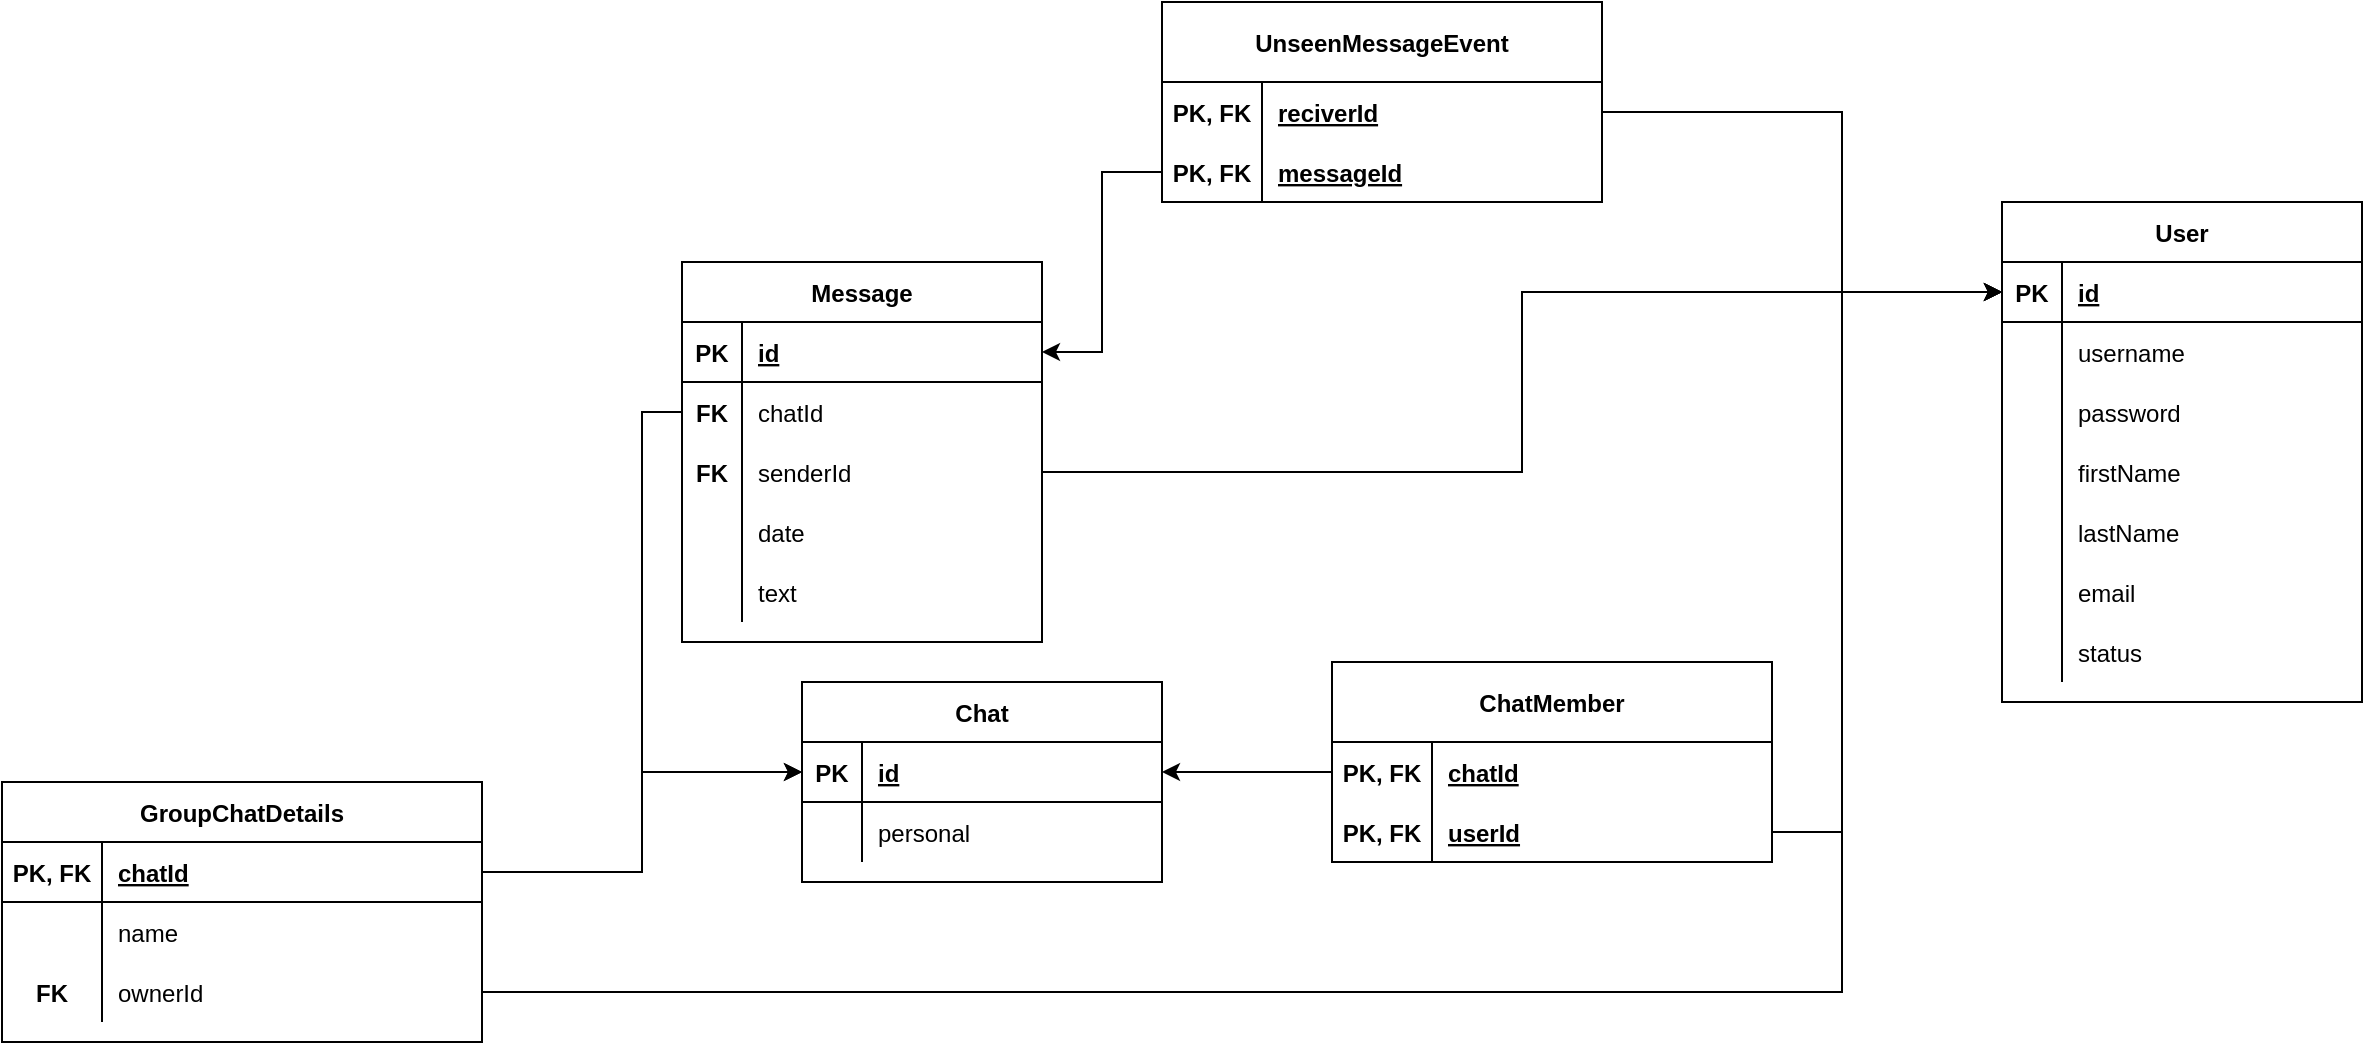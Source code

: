 <mxfile version="19.0.3" type="device"><diagram id="R2lEEEUBdFMjLlhIrx00" name="Page-1"><mxGraphModel dx="2297" dy="922" grid="1" gridSize="10" guides="1" tooltips="1" connect="1" arrows="1" fold="1" page="1" pageScale="1" pageWidth="850" pageHeight="1100" math="0" shadow="0" extFonts="Permanent Marker^https://fonts.googleapis.com/css?family=Permanent+Marker"><root><mxCell id="0"/><mxCell id="1" parent="0"/><mxCell id="0BBCe0o2jld1EMY0vSnh-1" value="Chat" style="shape=table;startSize=30;container=1;collapsible=1;childLayout=tableLayout;fixedRows=1;rowLines=0;fontStyle=1;align=center;resizeLast=1;" vertex="1" parent="1"><mxGeometry x="160" y="400" width="180" height="100" as="geometry"/></mxCell><mxCell id="0BBCe0o2jld1EMY0vSnh-2" value="" style="shape=tableRow;horizontal=0;startSize=0;swimlaneHead=0;swimlaneBody=0;fillColor=none;collapsible=0;dropTarget=0;points=[[0,0.5],[1,0.5]];portConstraint=eastwest;top=0;left=0;right=0;bottom=1;" vertex="1" parent="0BBCe0o2jld1EMY0vSnh-1"><mxGeometry y="30" width="180" height="30" as="geometry"/></mxCell><mxCell id="0BBCe0o2jld1EMY0vSnh-3" value="PK" style="shape=partialRectangle;connectable=0;fillColor=none;top=0;left=0;bottom=0;right=0;fontStyle=1;overflow=hidden;" vertex="1" parent="0BBCe0o2jld1EMY0vSnh-2"><mxGeometry width="30" height="30" as="geometry"><mxRectangle width="30" height="30" as="alternateBounds"/></mxGeometry></mxCell><mxCell id="0BBCe0o2jld1EMY0vSnh-4" value="id" style="shape=partialRectangle;connectable=0;fillColor=none;top=0;left=0;bottom=0;right=0;align=left;spacingLeft=6;fontStyle=5;overflow=hidden;" vertex="1" parent="0BBCe0o2jld1EMY0vSnh-2"><mxGeometry x="30" width="150" height="30" as="geometry"><mxRectangle width="150" height="30" as="alternateBounds"/></mxGeometry></mxCell><mxCell id="0BBCe0o2jld1EMY0vSnh-5" value="" style="shape=tableRow;horizontal=0;startSize=0;swimlaneHead=0;swimlaneBody=0;fillColor=none;collapsible=0;dropTarget=0;points=[[0,0.5],[1,0.5]];portConstraint=eastwest;top=0;left=0;right=0;bottom=0;" vertex="1" parent="0BBCe0o2jld1EMY0vSnh-1"><mxGeometry y="60" width="180" height="30" as="geometry"/></mxCell><mxCell id="0BBCe0o2jld1EMY0vSnh-6" value="" style="shape=partialRectangle;connectable=0;fillColor=none;top=0;left=0;bottom=0;right=0;editable=1;overflow=hidden;" vertex="1" parent="0BBCe0o2jld1EMY0vSnh-5"><mxGeometry width="30" height="30" as="geometry"><mxRectangle width="30" height="30" as="alternateBounds"/></mxGeometry></mxCell><mxCell id="0BBCe0o2jld1EMY0vSnh-7" value="personal" style="shape=partialRectangle;connectable=0;fillColor=none;top=0;left=0;bottom=0;right=0;align=left;spacingLeft=6;overflow=hidden;" vertex="1" parent="0BBCe0o2jld1EMY0vSnh-5"><mxGeometry x="30" width="150" height="30" as="geometry"><mxRectangle width="150" height="30" as="alternateBounds"/></mxGeometry></mxCell><mxCell id="0BBCe0o2jld1EMY0vSnh-14" value="ChatMember" style="shape=table;startSize=40;container=1;collapsible=1;childLayout=tableLayout;fixedRows=1;rowLines=0;fontStyle=1;align=center;resizeLast=1;" vertex="1" parent="1"><mxGeometry x="425" y="390" width="220" height="100" as="geometry"/></mxCell><mxCell id="0BBCe0o2jld1EMY0vSnh-21" value="" style="shape=tableRow;horizontal=0;startSize=0;swimlaneHead=0;swimlaneBody=0;fillColor=none;collapsible=0;dropTarget=0;points=[[0,0.5],[1,0.5]];portConstraint=eastwest;top=0;left=0;right=0;bottom=0;" vertex="1" parent="0BBCe0o2jld1EMY0vSnh-14"><mxGeometry y="40" width="220" height="30" as="geometry"/></mxCell><mxCell id="0BBCe0o2jld1EMY0vSnh-22" value="PK, FK" style="shape=partialRectangle;connectable=0;fillColor=none;top=0;left=0;bottom=0;right=0;editable=1;overflow=hidden;fontStyle=1" vertex="1" parent="0BBCe0o2jld1EMY0vSnh-21"><mxGeometry width="50" height="30" as="geometry"><mxRectangle width="50" height="30" as="alternateBounds"/></mxGeometry></mxCell><mxCell id="0BBCe0o2jld1EMY0vSnh-23" value="chatId" style="shape=partialRectangle;connectable=0;fillColor=none;top=0;left=0;bottom=0;right=0;align=left;spacingLeft=6;overflow=hidden;fontStyle=5" vertex="1" parent="0BBCe0o2jld1EMY0vSnh-21"><mxGeometry x="50" width="170" height="30" as="geometry"><mxRectangle width="170" height="30" as="alternateBounds"/></mxGeometry></mxCell><mxCell id="0BBCe0o2jld1EMY0vSnh-15" value="" style="shape=tableRow;horizontal=0;startSize=0;swimlaneHead=0;swimlaneBody=0;fillColor=none;collapsible=0;dropTarget=0;points=[[0,0.5],[1,0.5]];portConstraint=eastwest;top=0;left=0;right=0;bottom=1;" vertex="1" parent="0BBCe0o2jld1EMY0vSnh-14"><mxGeometry y="70" width="220" height="30" as="geometry"/></mxCell><mxCell id="0BBCe0o2jld1EMY0vSnh-16" value="PK, FK" style="shape=partialRectangle;connectable=0;fillColor=none;top=0;left=0;bottom=0;right=0;fontStyle=1;overflow=hidden;" vertex="1" parent="0BBCe0o2jld1EMY0vSnh-15"><mxGeometry width="50" height="30" as="geometry"><mxRectangle width="50" height="30" as="alternateBounds"/></mxGeometry></mxCell><mxCell id="0BBCe0o2jld1EMY0vSnh-17" value="userId" style="shape=partialRectangle;connectable=0;fillColor=none;top=0;left=0;bottom=0;right=0;align=left;spacingLeft=6;fontStyle=5;overflow=hidden;" vertex="1" parent="0BBCe0o2jld1EMY0vSnh-15"><mxGeometry x="50" width="170" height="30" as="geometry"><mxRectangle width="170" height="30" as="alternateBounds"/></mxGeometry></mxCell><mxCell id="0BBCe0o2jld1EMY0vSnh-24" value="GroupChatDetails" style="shape=table;startSize=30;container=1;collapsible=1;childLayout=tableLayout;fixedRows=1;rowLines=0;fontStyle=1;align=center;resizeLast=1;" vertex="1" parent="1"><mxGeometry x="-240" y="450" width="240" height="130" as="geometry"/></mxCell><mxCell id="0BBCe0o2jld1EMY0vSnh-25" value="" style="shape=tableRow;horizontal=0;startSize=0;swimlaneHead=0;swimlaneBody=0;fillColor=none;collapsible=0;dropTarget=0;points=[[0,0.5],[1,0.5]];portConstraint=eastwest;top=0;left=0;right=0;bottom=1;" vertex="1" parent="0BBCe0o2jld1EMY0vSnh-24"><mxGeometry y="30" width="240" height="30" as="geometry"/></mxCell><mxCell id="0BBCe0o2jld1EMY0vSnh-26" value="PK, FK" style="shape=partialRectangle;connectable=0;fillColor=none;top=0;left=0;bottom=0;right=0;fontStyle=1;overflow=hidden;" vertex="1" parent="0BBCe0o2jld1EMY0vSnh-25"><mxGeometry width="50" height="30" as="geometry"><mxRectangle width="50" height="30" as="alternateBounds"/></mxGeometry></mxCell><mxCell id="0BBCe0o2jld1EMY0vSnh-27" value="chatId" style="shape=partialRectangle;connectable=0;fillColor=none;top=0;left=0;bottom=0;right=0;align=left;spacingLeft=6;fontStyle=5;overflow=hidden;" vertex="1" parent="0BBCe0o2jld1EMY0vSnh-25"><mxGeometry x="50" width="190" height="30" as="geometry"><mxRectangle width="190" height="30" as="alternateBounds"/></mxGeometry></mxCell><mxCell id="0BBCe0o2jld1EMY0vSnh-28" value="" style="shape=tableRow;horizontal=0;startSize=0;swimlaneHead=0;swimlaneBody=0;fillColor=none;collapsible=0;dropTarget=0;points=[[0,0.5],[1,0.5]];portConstraint=eastwest;top=0;left=0;right=0;bottom=0;" vertex="1" parent="0BBCe0o2jld1EMY0vSnh-24"><mxGeometry y="60" width="240" height="30" as="geometry"/></mxCell><mxCell id="0BBCe0o2jld1EMY0vSnh-29" value="" style="shape=partialRectangle;connectable=0;fillColor=none;top=0;left=0;bottom=0;right=0;editable=1;overflow=hidden;" vertex="1" parent="0BBCe0o2jld1EMY0vSnh-28"><mxGeometry width="50" height="30" as="geometry"><mxRectangle width="50" height="30" as="alternateBounds"/></mxGeometry></mxCell><mxCell id="0BBCe0o2jld1EMY0vSnh-30" value="name" style="shape=partialRectangle;connectable=0;fillColor=none;top=0;left=0;bottom=0;right=0;align=left;spacingLeft=6;overflow=hidden;" vertex="1" parent="0BBCe0o2jld1EMY0vSnh-28"><mxGeometry x="50" width="190" height="30" as="geometry"><mxRectangle width="190" height="30" as="alternateBounds"/></mxGeometry></mxCell><mxCell id="0BBCe0o2jld1EMY0vSnh-31" value="" style="shape=tableRow;horizontal=0;startSize=0;swimlaneHead=0;swimlaneBody=0;fillColor=none;collapsible=0;dropTarget=0;points=[[0,0.5],[1,0.5]];portConstraint=eastwest;top=0;left=0;right=0;bottom=0;" vertex="1" parent="0BBCe0o2jld1EMY0vSnh-24"><mxGeometry y="90" width="240" height="30" as="geometry"/></mxCell><mxCell id="0BBCe0o2jld1EMY0vSnh-32" value="FK" style="shape=partialRectangle;connectable=0;fillColor=none;top=0;left=0;bottom=0;right=0;editable=1;overflow=hidden;fontStyle=1" vertex="1" parent="0BBCe0o2jld1EMY0vSnh-31"><mxGeometry width="50" height="30" as="geometry"><mxRectangle width="50" height="30" as="alternateBounds"/></mxGeometry></mxCell><mxCell id="0BBCe0o2jld1EMY0vSnh-33" value="ownerId" style="shape=partialRectangle;connectable=0;fillColor=none;top=0;left=0;bottom=0;right=0;align=left;spacingLeft=6;overflow=hidden;" vertex="1" parent="0BBCe0o2jld1EMY0vSnh-31"><mxGeometry x="50" width="190" height="30" as="geometry"><mxRectangle width="190" height="30" as="alternateBounds"/></mxGeometry></mxCell><mxCell id="0BBCe0o2jld1EMY0vSnh-34" value="Message" style="shape=table;startSize=30;container=1;collapsible=1;childLayout=tableLayout;fixedRows=1;rowLines=0;fontStyle=1;align=center;resizeLast=1;" vertex="1" parent="1"><mxGeometry x="100" y="190" width="180" height="190" as="geometry"/></mxCell><mxCell id="0BBCe0o2jld1EMY0vSnh-35" value="" style="shape=tableRow;horizontal=0;startSize=0;swimlaneHead=0;swimlaneBody=0;fillColor=none;collapsible=0;dropTarget=0;points=[[0,0.5],[1,0.5]];portConstraint=eastwest;top=0;left=0;right=0;bottom=1;" vertex="1" parent="0BBCe0o2jld1EMY0vSnh-34"><mxGeometry y="30" width="180" height="30" as="geometry"/></mxCell><mxCell id="0BBCe0o2jld1EMY0vSnh-36" value="PK" style="shape=partialRectangle;connectable=0;fillColor=none;top=0;left=0;bottom=0;right=0;fontStyle=1;overflow=hidden;" vertex="1" parent="0BBCe0o2jld1EMY0vSnh-35"><mxGeometry width="30" height="30" as="geometry"><mxRectangle width="30" height="30" as="alternateBounds"/></mxGeometry></mxCell><mxCell id="0BBCe0o2jld1EMY0vSnh-37" value="id" style="shape=partialRectangle;connectable=0;fillColor=none;top=0;left=0;bottom=0;right=0;align=left;spacingLeft=6;fontStyle=5;overflow=hidden;" vertex="1" parent="0BBCe0o2jld1EMY0vSnh-35"><mxGeometry x="30" width="150" height="30" as="geometry"><mxRectangle width="150" height="30" as="alternateBounds"/></mxGeometry></mxCell><mxCell id="0BBCe0o2jld1EMY0vSnh-38" value="" style="shape=tableRow;horizontal=0;startSize=0;swimlaneHead=0;swimlaneBody=0;fillColor=none;collapsible=0;dropTarget=0;points=[[0,0.5],[1,0.5]];portConstraint=eastwest;top=0;left=0;right=0;bottom=0;" vertex="1" parent="0BBCe0o2jld1EMY0vSnh-34"><mxGeometry y="60" width="180" height="30" as="geometry"/></mxCell><mxCell id="0BBCe0o2jld1EMY0vSnh-39" value="FK" style="shape=partialRectangle;connectable=0;fillColor=none;top=0;left=0;bottom=0;right=0;editable=1;overflow=hidden;fontStyle=1" vertex="1" parent="0BBCe0o2jld1EMY0vSnh-38"><mxGeometry width="30" height="30" as="geometry"><mxRectangle width="30" height="30" as="alternateBounds"/></mxGeometry></mxCell><mxCell id="0BBCe0o2jld1EMY0vSnh-40" value="chatId" style="shape=partialRectangle;connectable=0;fillColor=none;top=0;left=0;bottom=0;right=0;align=left;spacingLeft=6;overflow=hidden;" vertex="1" parent="0BBCe0o2jld1EMY0vSnh-38"><mxGeometry x="30" width="150" height="30" as="geometry"><mxRectangle width="150" height="30" as="alternateBounds"/></mxGeometry></mxCell><mxCell id="0BBCe0o2jld1EMY0vSnh-41" value="" style="shape=tableRow;horizontal=0;startSize=0;swimlaneHead=0;swimlaneBody=0;fillColor=none;collapsible=0;dropTarget=0;points=[[0,0.5],[1,0.5]];portConstraint=eastwest;top=0;left=0;right=0;bottom=0;" vertex="1" parent="0BBCe0o2jld1EMY0vSnh-34"><mxGeometry y="90" width="180" height="30" as="geometry"/></mxCell><mxCell id="0BBCe0o2jld1EMY0vSnh-42" value="FK" style="shape=partialRectangle;connectable=0;fillColor=none;top=0;left=0;bottom=0;right=0;editable=1;overflow=hidden;fontStyle=1" vertex="1" parent="0BBCe0o2jld1EMY0vSnh-41"><mxGeometry width="30" height="30" as="geometry"><mxRectangle width="30" height="30" as="alternateBounds"/></mxGeometry></mxCell><mxCell id="0BBCe0o2jld1EMY0vSnh-43" value="senderId" style="shape=partialRectangle;connectable=0;fillColor=none;top=0;left=0;bottom=0;right=0;align=left;spacingLeft=6;overflow=hidden;" vertex="1" parent="0BBCe0o2jld1EMY0vSnh-41"><mxGeometry x="30" width="150" height="30" as="geometry"><mxRectangle width="150" height="30" as="alternateBounds"/></mxGeometry></mxCell><mxCell id="0BBCe0o2jld1EMY0vSnh-45" value="" style="shape=tableRow;horizontal=0;startSize=0;swimlaneHead=0;swimlaneBody=0;fillColor=none;collapsible=0;dropTarget=0;points=[[0,0.5],[1,0.5]];portConstraint=eastwest;top=0;left=0;right=0;bottom=0;" vertex="1" parent="0BBCe0o2jld1EMY0vSnh-34"><mxGeometry y="120" width="180" height="30" as="geometry"/></mxCell><mxCell id="0BBCe0o2jld1EMY0vSnh-46" value="" style="shape=partialRectangle;connectable=0;fillColor=none;top=0;left=0;bottom=0;right=0;editable=1;overflow=hidden;" vertex="1" parent="0BBCe0o2jld1EMY0vSnh-45"><mxGeometry width="30" height="30" as="geometry"><mxRectangle width="30" height="30" as="alternateBounds"/></mxGeometry></mxCell><mxCell id="0BBCe0o2jld1EMY0vSnh-47" value="date" style="shape=partialRectangle;connectable=0;fillColor=none;top=0;left=0;bottom=0;right=0;align=left;spacingLeft=6;overflow=hidden;" vertex="1" parent="0BBCe0o2jld1EMY0vSnh-45"><mxGeometry x="30" width="150" height="30" as="geometry"><mxRectangle width="150" height="30" as="alternateBounds"/></mxGeometry></mxCell><mxCell id="0BBCe0o2jld1EMY0vSnh-49" value="" style="shape=tableRow;horizontal=0;startSize=0;swimlaneHead=0;swimlaneBody=0;fillColor=none;collapsible=0;dropTarget=0;points=[[0,0.5],[1,0.5]];portConstraint=eastwest;top=0;left=0;right=0;bottom=0;" vertex="1" parent="0BBCe0o2jld1EMY0vSnh-34"><mxGeometry y="150" width="180" height="30" as="geometry"/></mxCell><mxCell id="0BBCe0o2jld1EMY0vSnh-50" value="" style="shape=partialRectangle;connectable=0;fillColor=none;top=0;left=0;bottom=0;right=0;editable=1;overflow=hidden;" vertex="1" parent="0BBCe0o2jld1EMY0vSnh-49"><mxGeometry width="30" height="30" as="geometry"><mxRectangle width="30" height="30" as="alternateBounds"/></mxGeometry></mxCell><mxCell id="0BBCe0o2jld1EMY0vSnh-51" value="text" style="shape=partialRectangle;connectable=0;fillColor=none;top=0;left=0;bottom=0;right=0;align=left;spacingLeft=6;overflow=hidden;" vertex="1" parent="0BBCe0o2jld1EMY0vSnh-49"><mxGeometry x="30" width="150" height="30" as="geometry"><mxRectangle width="150" height="30" as="alternateBounds"/></mxGeometry></mxCell><mxCell id="0BBCe0o2jld1EMY0vSnh-68" value="UnseenMessageEvent" style="shape=table;startSize=40;container=1;collapsible=1;childLayout=tableLayout;fixedRows=1;rowLines=0;fontStyle=1;align=center;resizeLast=1;" vertex="1" parent="1"><mxGeometry x="340" y="60" width="220" height="100" as="geometry"/></mxCell><mxCell id="0BBCe0o2jld1EMY0vSnh-69" value="" style="shape=tableRow;horizontal=0;startSize=0;swimlaneHead=0;swimlaneBody=0;fillColor=none;collapsible=0;dropTarget=0;points=[[0,0.5],[1,0.5]];portConstraint=eastwest;top=0;left=0;right=0;bottom=0;" vertex="1" parent="0BBCe0o2jld1EMY0vSnh-68"><mxGeometry y="40" width="220" height="30" as="geometry"/></mxCell><mxCell id="0BBCe0o2jld1EMY0vSnh-70" value="PK, FK" style="shape=partialRectangle;connectable=0;fillColor=none;top=0;left=0;bottom=0;right=0;editable=1;overflow=hidden;fontStyle=1" vertex="1" parent="0BBCe0o2jld1EMY0vSnh-69"><mxGeometry width="50" height="30" as="geometry"><mxRectangle width="50" height="30" as="alternateBounds"/></mxGeometry></mxCell><mxCell id="0BBCe0o2jld1EMY0vSnh-71" value="reciverId" style="shape=partialRectangle;connectable=0;fillColor=none;top=0;left=0;bottom=0;right=0;align=left;spacingLeft=6;overflow=hidden;fontStyle=5" vertex="1" parent="0BBCe0o2jld1EMY0vSnh-69"><mxGeometry x="50" width="170" height="30" as="geometry"><mxRectangle width="170" height="30" as="alternateBounds"/></mxGeometry></mxCell><mxCell id="0BBCe0o2jld1EMY0vSnh-72" value="" style="shape=tableRow;horizontal=0;startSize=0;swimlaneHead=0;swimlaneBody=0;fillColor=none;collapsible=0;dropTarget=0;points=[[0,0.5],[1,0.5]];portConstraint=eastwest;top=0;left=0;right=0;bottom=1;" vertex="1" parent="0BBCe0o2jld1EMY0vSnh-68"><mxGeometry y="70" width="220" height="30" as="geometry"/></mxCell><mxCell id="0BBCe0o2jld1EMY0vSnh-73" value="PK, FK" style="shape=partialRectangle;connectable=0;fillColor=none;top=0;left=0;bottom=0;right=0;fontStyle=1;overflow=hidden;" vertex="1" parent="0BBCe0o2jld1EMY0vSnh-72"><mxGeometry width="50" height="30" as="geometry"><mxRectangle width="50" height="30" as="alternateBounds"/></mxGeometry></mxCell><mxCell id="0BBCe0o2jld1EMY0vSnh-74" value="messageId" style="shape=partialRectangle;connectable=0;fillColor=none;top=0;left=0;bottom=0;right=0;align=left;spacingLeft=6;fontStyle=5;overflow=hidden;" vertex="1" parent="0BBCe0o2jld1EMY0vSnh-72"><mxGeometry x="50" width="170" height="30" as="geometry"><mxRectangle width="170" height="30" as="alternateBounds"/></mxGeometry></mxCell><mxCell id="0BBCe0o2jld1EMY0vSnh-83" value="User" style="shape=table;startSize=30;container=1;collapsible=1;childLayout=tableLayout;fixedRows=1;rowLines=0;fontStyle=1;align=center;resizeLast=1;" vertex="1" parent="1"><mxGeometry x="760" y="160" width="180" height="250" as="geometry"/></mxCell><mxCell id="0BBCe0o2jld1EMY0vSnh-84" value="" style="shape=tableRow;horizontal=0;startSize=0;swimlaneHead=0;swimlaneBody=0;fillColor=none;collapsible=0;dropTarget=0;points=[[0,0.5],[1,0.5]];portConstraint=eastwest;top=0;left=0;right=0;bottom=1;" vertex="1" parent="0BBCe0o2jld1EMY0vSnh-83"><mxGeometry y="30" width="180" height="30" as="geometry"/></mxCell><mxCell id="0BBCe0o2jld1EMY0vSnh-85" value="PK" style="shape=partialRectangle;connectable=0;fillColor=none;top=0;left=0;bottom=0;right=0;fontStyle=1;overflow=hidden;" vertex="1" parent="0BBCe0o2jld1EMY0vSnh-84"><mxGeometry width="30" height="30" as="geometry"><mxRectangle width="30" height="30" as="alternateBounds"/></mxGeometry></mxCell><mxCell id="0BBCe0o2jld1EMY0vSnh-86" value="id" style="shape=partialRectangle;connectable=0;fillColor=none;top=0;left=0;bottom=0;right=0;align=left;spacingLeft=6;fontStyle=5;overflow=hidden;" vertex="1" parent="0BBCe0o2jld1EMY0vSnh-84"><mxGeometry x="30" width="150" height="30" as="geometry"><mxRectangle width="150" height="30" as="alternateBounds"/></mxGeometry></mxCell><mxCell id="0BBCe0o2jld1EMY0vSnh-87" value="" style="shape=tableRow;horizontal=0;startSize=0;swimlaneHead=0;swimlaneBody=0;fillColor=none;collapsible=0;dropTarget=0;points=[[0,0.5],[1,0.5]];portConstraint=eastwest;top=0;left=0;right=0;bottom=0;" vertex="1" parent="0BBCe0o2jld1EMY0vSnh-83"><mxGeometry y="60" width="180" height="30" as="geometry"/></mxCell><mxCell id="0BBCe0o2jld1EMY0vSnh-88" value="" style="shape=partialRectangle;connectable=0;fillColor=none;top=0;left=0;bottom=0;right=0;editable=1;overflow=hidden;" vertex="1" parent="0BBCe0o2jld1EMY0vSnh-87"><mxGeometry width="30" height="30" as="geometry"><mxRectangle width="30" height="30" as="alternateBounds"/></mxGeometry></mxCell><mxCell id="0BBCe0o2jld1EMY0vSnh-89" value="username" style="shape=partialRectangle;connectable=0;fillColor=none;top=0;left=0;bottom=0;right=0;align=left;spacingLeft=6;overflow=hidden;" vertex="1" parent="0BBCe0o2jld1EMY0vSnh-87"><mxGeometry x="30" width="150" height="30" as="geometry"><mxRectangle width="150" height="30" as="alternateBounds"/></mxGeometry></mxCell><mxCell id="0BBCe0o2jld1EMY0vSnh-90" value="" style="shape=tableRow;horizontal=0;startSize=0;swimlaneHead=0;swimlaneBody=0;fillColor=none;collapsible=0;dropTarget=0;points=[[0,0.5],[1,0.5]];portConstraint=eastwest;top=0;left=0;right=0;bottom=0;" vertex="1" parent="0BBCe0o2jld1EMY0vSnh-83"><mxGeometry y="90" width="180" height="30" as="geometry"/></mxCell><mxCell id="0BBCe0o2jld1EMY0vSnh-91" value="" style="shape=partialRectangle;connectable=0;fillColor=none;top=0;left=0;bottom=0;right=0;editable=1;overflow=hidden;" vertex="1" parent="0BBCe0o2jld1EMY0vSnh-90"><mxGeometry width="30" height="30" as="geometry"><mxRectangle width="30" height="30" as="alternateBounds"/></mxGeometry></mxCell><mxCell id="0BBCe0o2jld1EMY0vSnh-92" value="password" style="shape=partialRectangle;connectable=0;fillColor=none;top=0;left=0;bottom=0;right=0;align=left;spacingLeft=6;overflow=hidden;" vertex="1" parent="0BBCe0o2jld1EMY0vSnh-90"><mxGeometry x="30" width="150" height="30" as="geometry"><mxRectangle width="150" height="30" as="alternateBounds"/></mxGeometry></mxCell><mxCell id="0BBCe0o2jld1EMY0vSnh-154" value="" style="shape=tableRow;horizontal=0;startSize=0;swimlaneHead=0;swimlaneBody=0;fillColor=none;collapsible=0;dropTarget=0;points=[[0,0.5],[1,0.5]];portConstraint=eastwest;top=0;left=0;right=0;bottom=0;" vertex="1" parent="0BBCe0o2jld1EMY0vSnh-83"><mxGeometry y="120" width="180" height="30" as="geometry"/></mxCell><mxCell id="0BBCe0o2jld1EMY0vSnh-155" value="" style="shape=partialRectangle;connectable=0;fillColor=none;top=0;left=0;bottom=0;right=0;editable=1;overflow=hidden;" vertex="1" parent="0BBCe0o2jld1EMY0vSnh-154"><mxGeometry width="30" height="30" as="geometry"><mxRectangle width="30" height="30" as="alternateBounds"/></mxGeometry></mxCell><mxCell id="0BBCe0o2jld1EMY0vSnh-156" value="firstName" style="shape=partialRectangle;connectable=0;fillColor=none;top=0;left=0;bottom=0;right=0;align=left;spacingLeft=6;overflow=hidden;" vertex="1" parent="0BBCe0o2jld1EMY0vSnh-154"><mxGeometry x="30" width="150" height="30" as="geometry"><mxRectangle width="150" height="30" as="alternateBounds"/></mxGeometry></mxCell><mxCell id="0BBCe0o2jld1EMY0vSnh-146" value="" style="shape=tableRow;horizontal=0;startSize=0;swimlaneHead=0;swimlaneBody=0;fillColor=none;collapsible=0;dropTarget=0;points=[[0,0.5],[1,0.5]];portConstraint=eastwest;top=0;left=0;right=0;bottom=0;" vertex="1" parent="0BBCe0o2jld1EMY0vSnh-83"><mxGeometry y="150" width="180" height="30" as="geometry"/></mxCell><mxCell id="0BBCe0o2jld1EMY0vSnh-147" value="" style="shape=partialRectangle;connectable=0;fillColor=none;top=0;left=0;bottom=0;right=0;editable=1;overflow=hidden;" vertex="1" parent="0BBCe0o2jld1EMY0vSnh-146"><mxGeometry width="30" height="30" as="geometry"><mxRectangle width="30" height="30" as="alternateBounds"/></mxGeometry></mxCell><mxCell id="0BBCe0o2jld1EMY0vSnh-148" value="lastName" style="shape=partialRectangle;connectable=0;fillColor=none;top=0;left=0;bottom=0;right=0;align=left;spacingLeft=6;overflow=hidden;" vertex="1" parent="0BBCe0o2jld1EMY0vSnh-146"><mxGeometry x="30" width="150" height="30" as="geometry"><mxRectangle width="150" height="30" as="alternateBounds"/></mxGeometry></mxCell><mxCell id="0BBCe0o2jld1EMY0vSnh-142" value="" style="shape=tableRow;horizontal=0;startSize=0;swimlaneHead=0;swimlaneBody=0;fillColor=none;collapsible=0;dropTarget=0;points=[[0,0.5],[1,0.5]];portConstraint=eastwest;top=0;left=0;right=0;bottom=0;" vertex="1" parent="0BBCe0o2jld1EMY0vSnh-83"><mxGeometry y="180" width="180" height="30" as="geometry"/></mxCell><mxCell id="0BBCe0o2jld1EMY0vSnh-143" value="" style="shape=partialRectangle;connectable=0;fillColor=none;top=0;left=0;bottom=0;right=0;editable=1;overflow=hidden;" vertex="1" parent="0BBCe0o2jld1EMY0vSnh-142"><mxGeometry width="30" height="30" as="geometry"><mxRectangle width="30" height="30" as="alternateBounds"/></mxGeometry></mxCell><mxCell id="0BBCe0o2jld1EMY0vSnh-144" value="email" style="shape=partialRectangle;connectable=0;fillColor=none;top=0;left=0;bottom=0;right=0;align=left;spacingLeft=6;overflow=hidden;" vertex="1" parent="0BBCe0o2jld1EMY0vSnh-142"><mxGeometry x="30" width="150" height="30" as="geometry"><mxRectangle width="150" height="30" as="alternateBounds"/></mxGeometry></mxCell><mxCell id="0BBCe0o2jld1EMY0vSnh-150" value="" style="shape=tableRow;horizontal=0;startSize=0;swimlaneHead=0;swimlaneBody=0;fillColor=none;collapsible=0;dropTarget=0;points=[[0,0.5],[1,0.5]];portConstraint=eastwest;top=0;left=0;right=0;bottom=0;" vertex="1" parent="0BBCe0o2jld1EMY0vSnh-83"><mxGeometry y="210" width="180" height="30" as="geometry"/></mxCell><mxCell id="0BBCe0o2jld1EMY0vSnh-151" value="" style="shape=partialRectangle;connectable=0;fillColor=none;top=0;left=0;bottom=0;right=0;editable=1;overflow=hidden;" vertex="1" parent="0BBCe0o2jld1EMY0vSnh-150"><mxGeometry width="30" height="30" as="geometry"><mxRectangle width="30" height="30" as="alternateBounds"/></mxGeometry></mxCell><mxCell id="0BBCe0o2jld1EMY0vSnh-152" value="status" style="shape=partialRectangle;connectable=0;fillColor=none;top=0;left=0;bottom=0;right=0;align=left;spacingLeft=6;overflow=hidden;" vertex="1" parent="0BBCe0o2jld1EMY0vSnh-150"><mxGeometry x="30" width="150" height="30" as="geometry"><mxRectangle width="150" height="30" as="alternateBounds"/></mxGeometry></mxCell><mxCell id="0BBCe0o2jld1EMY0vSnh-160" style="edgeStyle=orthogonalEdgeStyle;rounded=0;orthogonalLoop=1;jettySize=auto;html=1;exitX=1;exitY=0.5;exitDx=0;exitDy=0;entryX=0;entryY=0.5;entryDx=0;entryDy=0;" edge="1" parent="1" source="0BBCe0o2jld1EMY0vSnh-25" target="0BBCe0o2jld1EMY0vSnh-2"><mxGeometry relative="1" as="geometry"/></mxCell><mxCell id="0BBCe0o2jld1EMY0vSnh-161" style="edgeStyle=orthogonalEdgeStyle;rounded=0;orthogonalLoop=1;jettySize=auto;html=1;exitX=1;exitY=0.5;exitDx=0;exitDy=0;entryX=0;entryY=0.5;entryDx=0;entryDy=0;" edge="1" parent="1" source="0BBCe0o2jld1EMY0vSnh-31" target="0BBCe0o2jld1EMY0vSnh-84"><mxGeometry relative="1" as="geometry"><Array as="points"><mxPoint x="680" y="555"/><mxPoint x="680" y="205"/></Array></mxGeometry></mxCell><mxCell id="0BBCe0o2jld1EMY0vSnh-162" style="edgeStyle=orthogonalEdgeStyle;rounded=0;orthogonalLoop=1;jettySize=auto;html=1;exitX=0;exitY=0.5;exitDx=0;exitDy=0;entryX=1;entryY=0.5;entryDx=0;entryDy=0;" edge="1" parent="1" source="0BBCe0o2jld1EMY0vSnh-21" target="0BBCe0o2jld1EMY0vSnh-2"><mxGeometry relative="1" as="geometry"/></mxCell><mxCell id="0BBCe0o2jld1EMY0vSnh-166" style="edgeStyle=orthogonalEdgeStyle;rounded=0;orthogonalLoop=1;jettySize=auto;html=1;exitX=1;exitY=0.5;exitDx=0;exitDy=0;entryX=0;entryY=0.5;entryDx=0;entryDy=0;" edge="1" parent="1" source="0BBCe0o2jld1EMY0vSnh-15" target="0BBCe0o2jld1EMY0vSnh-84"><mxGeometry relative="1" as="geometry"><Array as="points"><mxPoint x="680" y="475"/><mxPoint x="680" y="205"/></Array></mxGeometry></mxCell><mxCell id="0BBCe0o2jld1EMY0vSnh-167" style="edgeStyle=orthogonalEdgeStyle;rounded=0;orthogonalLoop=1;jettySize=auto;html=1;exitX=0;exitY=0.5;exitDx=0;exitDy=0;entryX=0;entryY=0.5;entryDx=0;entryDy=0;" edge="1" parent="1" source="0BBCe0o2jld1EMY0vSnh-38" target="0BBCe0o2jld1EMY0vSnh-2"><mxGeometry relative="1" as="geometry"/></mxCell><mxCell id="0BBCe0o2jld1EMY0vSnh-169" style="edgeStyle=orthogonalEdgeStyle;rounded=0;orthogonalLoop=1;jettySize=auto;html=1;exitX=0;exitY=0.5;exitDx=0;exitDy=0;entryX=1;entryY=0.5;entryDx=0;entryDy=0;" edge="1" parent="1" source="0BBCe0o2jld1EMY0vSnh-72" target="0BBCe0o2jld1EMY0vSnh-35"><mxGeometry relative="1" as="geometry"/></mxCell><mxCell id="0BBCe0o2jld1EMY0vSnh-170" style="edgeStyle=orthogonalEdgeStyle;rounded=0;orthogonalLoop=1;jettySize=auto;html=1;exitX=1;exitY=0.5;exitDx=0;exitDy=0;entryX=0;entryY=0.5;entryDx=0;entryDy=0;" edge="1" parent="1" source="0BBCe0o2jld1EMY0vSnh-69" target="0BBCe0o2jld1EMY0vSnh-84"><mxGeometry relative="1" as="geometry"><Array as="points"><mxPoint x="680" y="115"/><mxPoint x="680" y="205"/></Array></mxGeometry></mxCell><mxCell id="0BBCe0o2jld1EMY0vSnh-171" style="edgeStyle=orthogonalEdgeStyle;rounded=0;orthogonalLoop=1;jettySize=auto;html=1;exitX=1;exitY=0.5;exitDx=0;exitDy=0;entryX=0;entryY=0.5;entryDx=0;entryDy=0;" edge="1" parent="1" source="0BBCe0o2jld1EMY0vSnh-41" target="0BBCe0o2jld1EMY0vSnh-84"><mxGeometry relative="1" as="geometry"/></mxCell></root></mxGraphModel></diagram></mxfile>